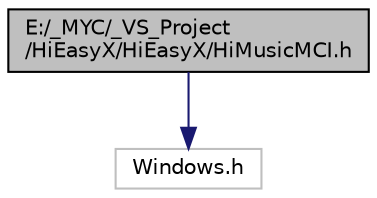 digraph "E:/_MYC/_VS_Project/HiEasyX/HiEasyX/HiMusicMCI.h"
{
 // LATEX_PDF_SIZE
  edge [fontname="Helvetica",fontsize="10",labelfontname="Helvetica",labelfontsize="10"];
  node [fontname="Helvetica",fontsize="10",shape=record];
  Node1 [label="E:/_MYC/_VS_Project\l/HiEasyX/HiEasyX/HiMusicMCI.h",height=0.2,width=0.4,color="black", fillcolor="grey75", style="filled", fontcolor="black",tooltip=" "];
  Node1 -> Node2 [color="midnightblue",fontsize="10",style="solid",fontname="Helvetica"];
  Node2 [label="Windows.h",height=0.2,width=0.4,color="grey75", fillcolor="white", style="filled",tooltip=" "];
}
